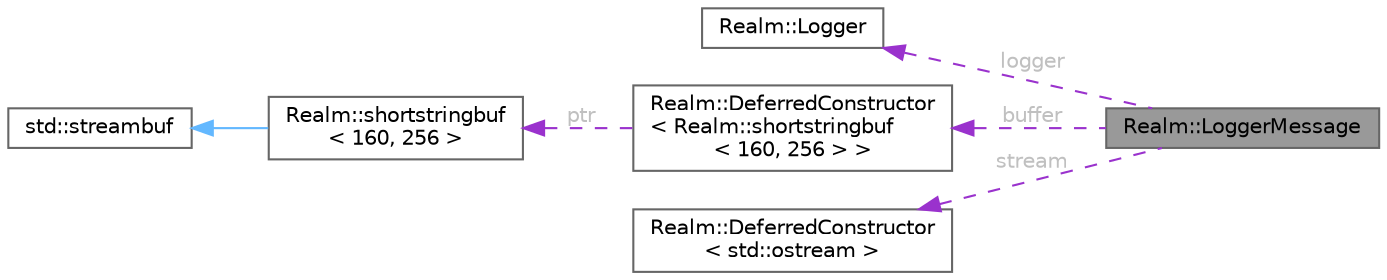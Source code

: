 digraph "Realm::LoggerMessage"
{
 // LATEX_PDF_SIZE
  bgcolor="transparent";
  edge [fontname=Helvetica,fontsize=10,labelfontname=Helvetica,labelfontsize=10];
  node [fontname=Helvetica,fontsize=10,shape=box,height=0.2,width=0.4];
  rankdir="LR";
  Node1 [id="Node000001",label="Realm::LoggerMessage",height=0.2,width=0.4,color="gray40", fillcolor="grey60", style="filled", fontcolor="black",tooltip=" "];
  Node2 -> Node1 [id="edge1_Node000001_Node000002",dir="back",color="darkorchid3",style="dashed",tooltip=" ",label=" logger",fontcolor="grey" ];
  Node2 [id="Node000002",label="Realm::Logger",height=0.2,width=0.4,color="gray40", fillcolor="white", style="filled",URL="$classRealm_1_1Logger.html",tooltip=" "];
  Node3 -> Node1 [id="edge2_Node000001_Node000003",dir="back",color="darkorchid3",style="dashed",tooltip=" ",label=" buffer",fontcolor="grey" ];
  Node3 [id="Node000003",label="Realm::DeferredConstructor\l\< Realm::shortstringbuf\l\< 160, 256 \> \>",height=0.2,width=0.4,color="gray40", fillcolor="white", style="filled",URL="$classRealm_1_1DeferredConstructor.html",tooltip=" "];
  Node4 -> Node3 [id="edge3_Node000003_Node000004",dir="back",color="darkorchid3",style="dashed",tooltip=" ",label=" ptr",fontcolor="grey" ];
  Node4 [id="Node000004",label="Realm::shortstringbuf\l\< 160, 256 \>",height=0.2,width=0.4,color="gray40", fillcolor="white", style="filled",URL="$classRealm_1_1shortstringbuf.html",tooltip=" "];
  Node5 -> Node4 [id="edge4_Node000004_Node000005",dir="back",color="steelblue1",style="solid",tooltip=" "];
  Node5 [id="Node000005",label="std::streambuf",height=0.2,width=0.4,color="gray40", fillcolor="white", style="filled",tooltip=" "];
  Node6 -> Node1 [id="edge5_Node000001_Node000006",dir="back",color="darkorchid3",style="dashed",tooltip=" ",label=" stream",fontcolor="grey" ];
  Node6 [id="Node000006",label="Realm::DeferredConstructor\l\< std::ostream \>",height=0.2,width=0.4,color="gray40", fillcolor="white", style="filled",URL="$classRealm_1_1DeferredConstructor.html",tooltip=" "];
}
